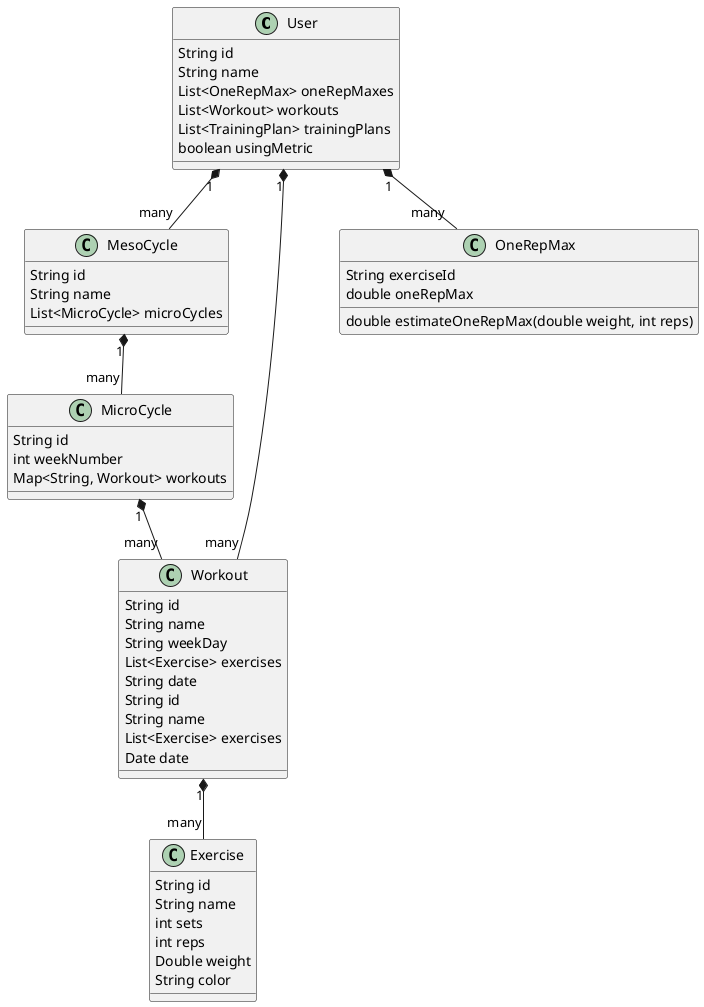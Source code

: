 @startuml
class User {
    String id
    String name
    List<OneRepMax> oneRepMaxes
    List<Workout> workouts
    List<TrainingPlan> trainingPlans
    boolean usingMetric
}
class MesoCycle {
    String id
    String name
    List<MicroCycle> microCycles
}
class MicroCycle {
    String id
    int weekNumber
    Map<String, Workout> workouts
}
class Workout {
    String id
    String name
    String weekDay
    List<Exercise> exercises
    String date
}

class Exercise {
    String id
    String name
    int sets
    int reps
    Double weight
    String color
}
class OneRepMax {
    String exerciseId
    double oneRepMax
    double estimateOneRepMax(double weight, int reps)

}
class Workout {
    String id
    String name
    List<Exercise> exercises
    Date date
}

User "1" *-- "many" OneRepMax
User "1" *-- "many" Workout
User "1" *-- "many" MesoCycle
MesoCycle "1" *-- "many" MicroCycle
MicroCycle "1" *-- "many" Workout
Workout "1" *-- "many" Exercise
@enduml